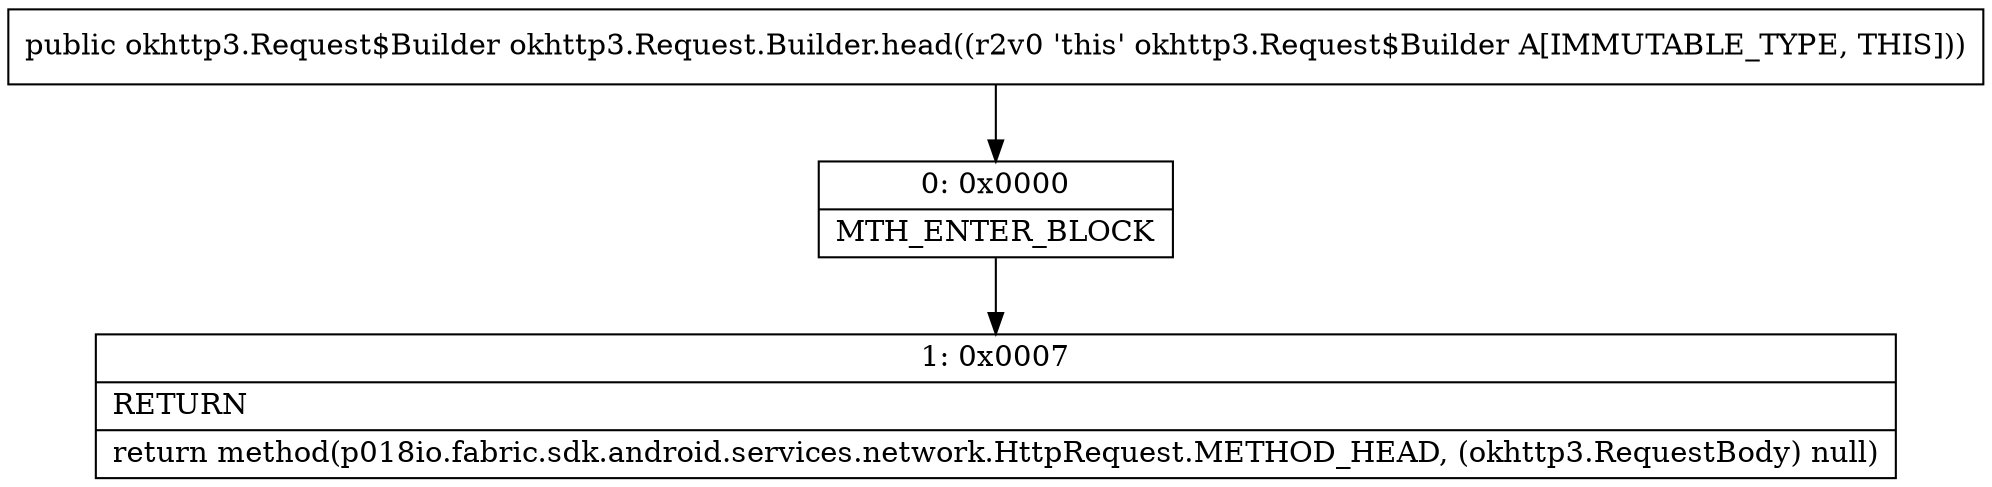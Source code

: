 digraph "CFG forokhttp3.Request.Builder.head()Lokhttp3\/Request$Builder;" {
Node_0 [shape=record,label="{0\:\ 0x0000|MTH_ENTER_BLOCK\l}"];
Node_1 [shape=record,label="{1\:\ 0x0007|RETURN\l|return method(p018io.fabric.sdk.android.services.network.HttpRequest.METHOD_HEAD, (okhttp3.RequestBody) null)\l}"];
MethodNode[shape=record,label="{public okhttp3.Request$Builder okhttp3.Request.Builder.head((r2v0 'this' okhttp3.Request$Builder A[IMMUTABLE_TYPE, THIS])) }"];
MethodNode -> Node_0;
Node_0 -> Node_1;
}


